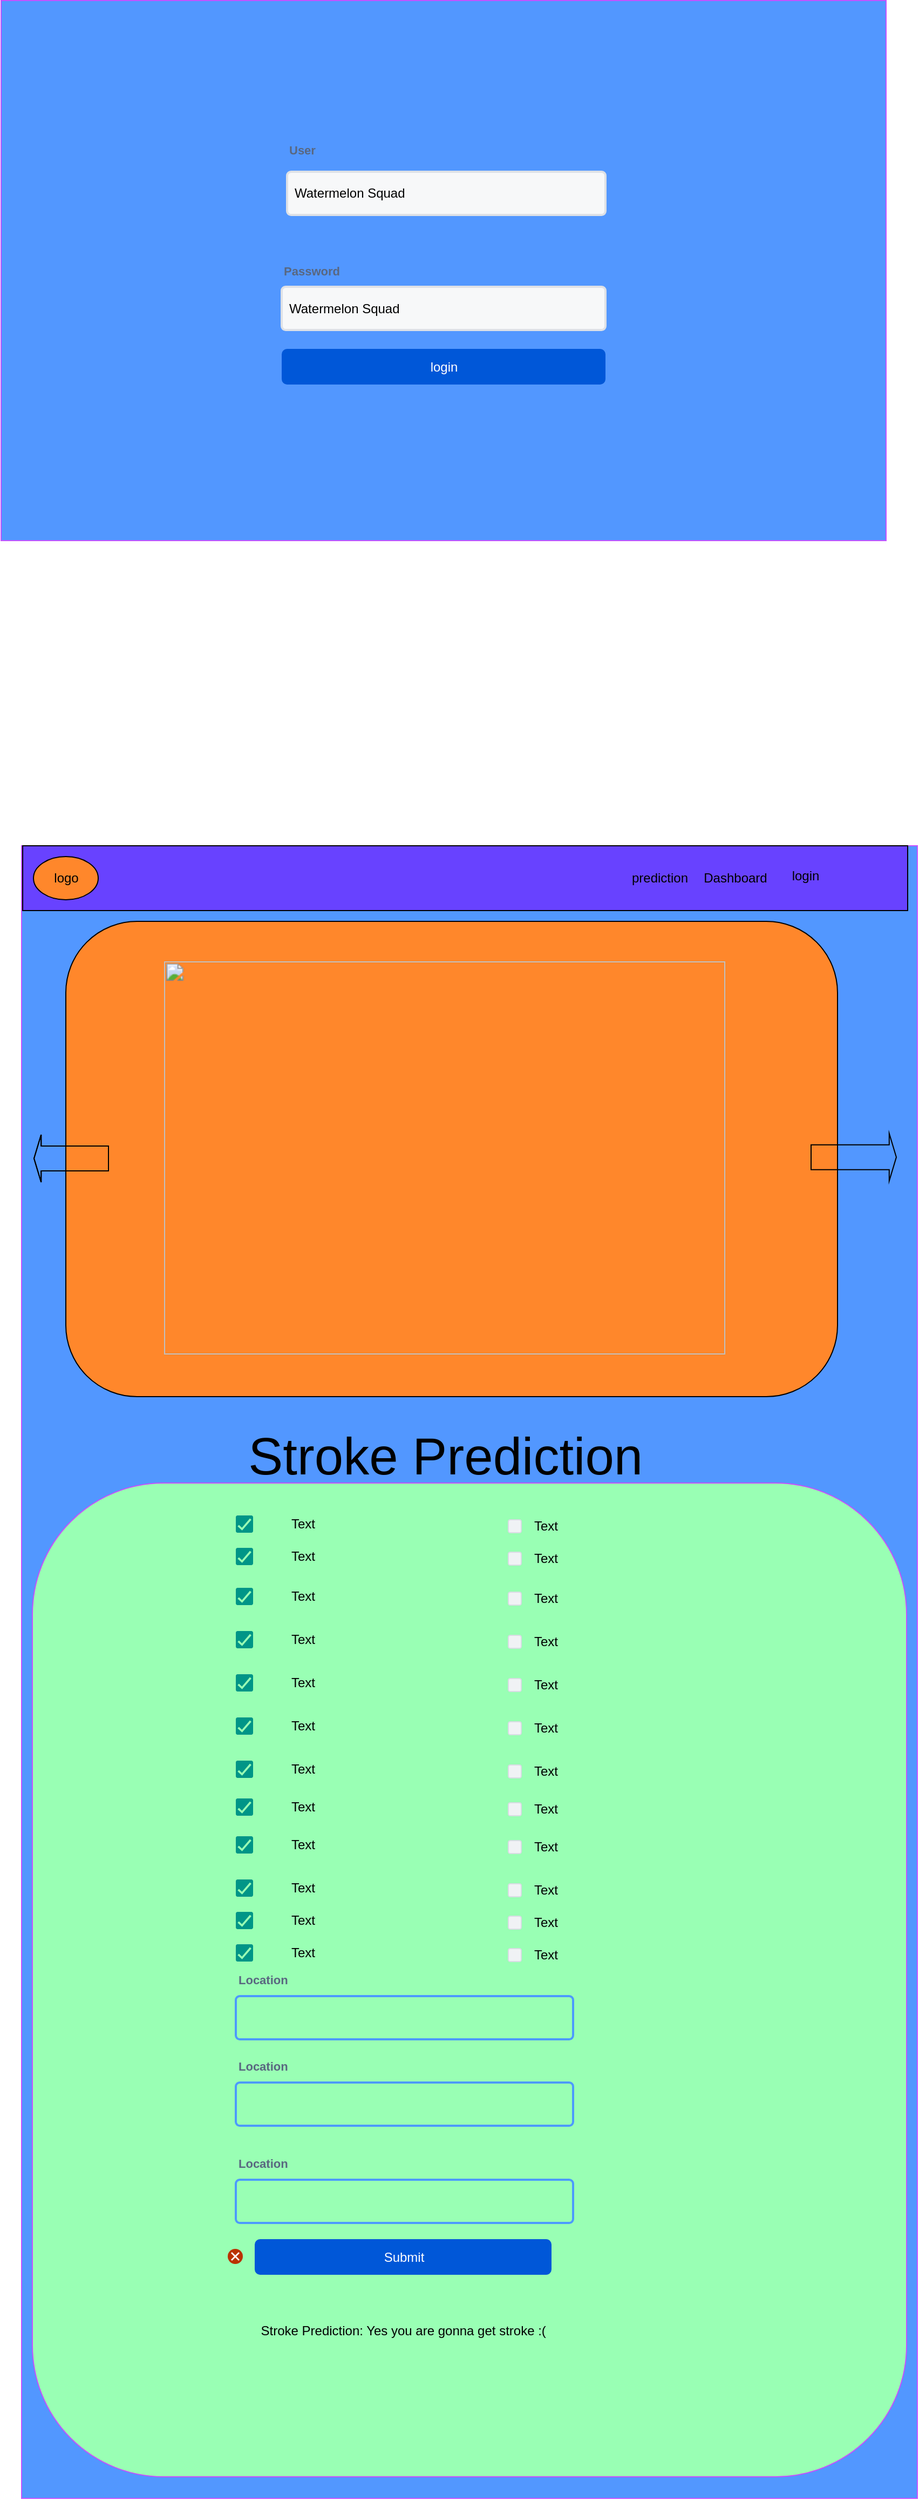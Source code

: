<mxfile version="20.5.1" type="gitlab">
  <diagram id="SufF_nu2OJNOMQO8J7LN" name="Page-1">
    <mxGraphModel dx="2105" dy="1802" grid="1" gridSize="10" guides="1" tooltips="1" connect="1" arrows="1" fold="1" page="1" pageScale="1" pageWidth="827" pageHeight="1169" math="0" shadow="0">
      <root>
        <mxCell id="0" />
        <mxCell id="1" parent="0" />
        <mxCell id="wcoGRWVRHfJYF1y5SD8f-71" value="" style="rounded=0;whiteSpace=wrap;html=1;strokeColor=#C552FF;fontSize=12;fillColor=#5297FF;direction=south;" vertex="1" parent="1">
          <mxGeometry x="-1" width="830" height="1530" as="geometry" />
        </mxCell>
        <mxCell id="wcoGRWVRHfJYF1y5SD8f-1" value="" style="rounded=0;whiteSpace=wrap;html=1;fillColor=#6842FF;" vertex="1" parent="1">
          <mxGeometry width="820" height="60" as="geometry" />
        </mxCell>
        <mxCell id="wcoGRWVRHfJYF1y5SD8f-3" value="Dashboard" style="text;html=1;resizable=0;autosize=1;align=center;verticalAlign=middle;points=[];fillColor=none;strokeColor=none;rounded=0;" vertex="1" parent="1">
          <mxGeometry x="620" y="15" width="80" height="30" as="geometry" />
        </mxCell>
        <mxCell id="wcoGRWVRHfJYF1y5SD8f-4" value="" style="ellipse;whiteSpace=wrap;html=1;fillColor=#FF872B;" vertex="1" parent="1">
          <mxGeometry x="10" y="10" width="60" height="40" as="geometry" />
        </mxCell>
        <mxCell id="wcoGRWVRHfJYF1y5SD8f-5" value="logo&lt;br&gt;" style="text;html=1;resizable=0;autosize=1;align=center;verticalAlign=middle;points=[];fillColor=none;strokeColor=none;rounded=0;" vertex="1" parent="1">
          <mxGeometry x="15" y="15" width="50" height="30" as="geometry" />
        </mxCell>
        <mxCell id="wcoGRWVRHfJYF1y5SD8f-6" value="" style="rounded=1;whiteSpace=wrap;html=1;fillColor=#FF872B;" vertex="1" parent="1">
          <mxGeometry x="40" y="70" width="715" height="440" as="geometry" />
        </mxCell>
        <mxCell id="wcoGRWVRHfJYF1y5SD8f-7" value="" style="shape=flexArrow;endArrow=classic;html=1;rounded=0;width=23;endSize=1.87;" edge="1" parent="1">
          <mxGeometry width="50" height="50" relative="1" as="geometry">
            <mxPoint x="730" y="288.33" as="sourcePoint" />
            <mxPoint x="810" y="288.33" as="targetPoint" />
          </mxGeometry>
        </mxCell>
        <mxCell id="wcoGRWVRHfJYF1y5SD8f-8" value="" style="shape=flexArrow;endArrow=classic;html=1;rounded=0;width=23;endSize=1.87;" edge="1" parent="1">
          <mxGeometry width="50" height="50" relative="1" as="geometry">
            <mxPoint x="80" y="289.5" as="sourcePoint" />
            <mxPoint x="10" y="289.5" as="targetPoint" />
            <Array as="points">
              <mxPoint x="-70" y="289.5" />
            </Array>
          </mxGeometry>
        </mxCell>
        <mxCell id="wcoGRWVRHfJYF1y5SD8f-9" value="&lt;img height=&quot;364&quot; width=&quot;520&quot; src=&quot;https://www.shutterstock.com/image-photo/man-having-heart-ache-holding-600w-567663562.jpg&quot;&gt;" style="text;html=1;resizable=1;autosize=1;align=center;verticalAlign=middle;points=[];fillColor=none;strokeColor=none;rounded=0;" vertex="1" parent="1">
          <mxGeometry x="240" y="170" width="300" height="240" as="geometry" />
        </mxCell>
        <mxCell id="wcoGRWVRHfJYF1y5SD8f-10" value="&lt;font style=&quot;font-size: 48px;&quot;&gt;Stroke Prediction&amp;nbsp;&lt;/font&gt;" style="text;html=1;resizable=0;autosize=1;align=center;verticalAlign=middle;points=[];fillColor=none;strokeColor=none;rounded=0;" vertex="1" parent="1">
          <mxGeometry x="197.5" y="530" width="400" height="70" as="geometry" />
        </mxCell>
        <mxCell id="wcoGRWVRHfJYF1y5SD8f-11" value="&lt;font style=&quot;font-size: 12px;&quot;&gt;login&lt;/font&gt;" style="text;html=1;resizable=0;autosize=1;align=center;verticalAlign=middle;points=[];fillColor=none;strokeColor=none;rounded=0;fontSize=48;" vertex="1" parent="1">
          <mxGeometry x="700" y="-20" width="50" height="70" as="geometry" />
        </mxCell>
        <mxCell id="wcoGRWVRHfJYF1y5SD8f-12" value="prediction" style="text;html=1;resizable=0;autosize=1;align=center;verticalAlign=middle;points=[];fillColor=none;strokeColor=none;rounded=0;fontSize=12;" vertex="1" parent="1">
          <mxGeometry x="550" y="15" width="80" height="30" as="geometry" />
        </mxCell>
        <mxCell id="wcoGRWVRHfJYF1y5SD8f-14" value="" style="rounded=1;whiteSpace=wrap;html=1;fontSize=12;fillColor=#99FFB4;direction=south;strokeColor=#C552FF;" vertex="1" parent="1">
          <mxGeometry x="9" y="590" width="810" height="920" as="geometry" />
        </mxCell>
        <mxCell id="wcoGRWVRHfJYF1y5SD8f-15" value="" style="dashed=0;labelPosition=right;align=left;shape=mxgraph.gmdl.checkbox;strokeColor=none;fillColor=#009587;strokeWidth=2;aspect=fixed;sketch=0;fontSize=12;" vertex="1" parent="1">
          <mxGeometry x="197.5" y="620" width="16" height="16" as="geometry" />
        </mxCell>
        <mxCell id="wcoGRWVRHfJYF1y5SD8f-16" value="Text" style="text;html=1;strokeColor=none;fillColor=none;align=center;verticalAlign=middle;whiteSpace=wrap;rounded=0;fontSize=12;" vertex="1" parent="1">
          <mxGeometry x="230" y="613" width="60" height="30" as="geometry" />
        </mxCell>
        <mxCell id="wcoGRWVRHfJYF1y5SD8f-22" value="Text" style="rounded=1;fillColor=#F0F2F5;strokeColor=#D8DCE3;align=left;verticalAlign=middle;fontStyle=0;fontSize=12;labelPosition=right;verticalLabelPosition=middle;spacingLeft=10;html=1;shadow=0;dashed=0" vertex="1" parent="1">
          <mxGeometry x="450" y="624" width="12" height="12" as="geometry" />
        </mxCell>
        <mxCell id="wcoGRWVRHfJYF1y5SD8f-24" value="" style="dashed=0;labelPosition=right;align=left;shape=mxgraph.gmdl.checkbox;strokeColor=none;fillColor=#009587;strokeWidth=2;aspect=fixed;sketch=0;fontSize=12;" vertex="1" parent="1">
          <mxGeometry x="197.5" y="650" width="16" height="16" as="geometry" />
        </mxCell>
        <mxCell id="wcoGRWVRHfJYF1y5SD8f-25" value="Text" style="text;html=1;strokeColor=none;fillColor=none;align=center;verticalAlign=middle;whiteSpace=wrap;rounded=0;fontSize=12;" vertex="1" parent="1">
          <mxGeometry x="230" y="643" width="60" height="30" as="geometry" />
        </mxCell>
        <mxCell id="wcoGRWVRHfJYF1y5SD8f-26" value="Text" style="rounded=1;fillColor=#F0F2F5;strokeColor=#D8DCE3;align=left;verticalAlign=middle;fontStyle=0;fontSize=12;labelPosition=right;verticalLabelPosition=middle;spacingLeft=10;html=1;shadow=0;dashed=0" vertex="1" parent="1">
          <mxGeometry x="450" y="654" width="12" height="12" as="geometry" />
        </mxCell>
        <mxCell id="wcoGRWVRHfJYF1y5SD8f-27" value="" style="dashed=0;labelPosition=right;align=left;shape=mxgraph.gmdl.checkbox;strokeColor=none;fillColor=#009587;strokeWidth=2;aspect=fixed;sketch=0;fontSize=12;" vertex="1" parent="1">
          <mxGeometry x="197.5" y="687" width="16" height="16" as="geometry" />
        </mxCell>
        <mxCell id="wcoGRWVRHfJYF1y5SD8f-28" value="Text" style="text;html=1;strokeColor=none;fillColor=none;align=center;verticalAlign=middle;whiteSpace=wrap;rounded=0;fontSize=12;" vertex="1" parent="1">
          <mxGeometry x="230" y="680" width="60" height="30" as="geometry" />
        </mxCell>
        <mxCell id="wcoGRWVRHfJYF1y5SD8f-29" value="Text" style="rounded=1;fillColor=#F0F2F5;strokeColor=#D8DCE3;align=left;verticalAlign=middle;fontStyle=0;fontSize=12;labelPosition=right;verticalLabelPosition=middle;spacingLeft=10;html=1;shadow=0;dashed=0" vertex="1" parent="1">
          <mxGeometry x="450" y="691" width="12" height="12" as="geometry" />
        </mxCell>
        <mxCell id="wcoGRWVRHfJYF1y5SD8f-30" value="" style="dashed=0;labelPosition=right;align=left;shape=mxgraph.gmdl.checkbox;strokeColor=none;fillColor=#009587;strokeWidth=2;aspect=fixed;sketch=0;fontSize=12;" vertex="1" parent="1">
          <mxGeometry x="197.5" y="727" width="16" height="16" as="geometry" />
        </mxCell>
        <mxCell id="wcoGRWVRHfJYF1y5SD8f-31" value="Text" style="text;html=1;strokeColor=none;fillColor=none;align=center;verticalAlign=middle;whiteSpace=wrap;rounded=0;fontSize=12;" vertex="1" parent="1">
          <mxGeometry x="230" y="720" width="60" height="30" as="geometry" />
        </mxCell>
        <mxCell id="wcoGRWVRHfJYF1y5SD8f-32" value="Text" style="rounded=1;fillColor=#F0F2F5;strokeColor=#D8DCE3;align=left;verticalAlign=middle;fontStyle=0;fontSize=12;labelPosition=right;verticalLabelPosition=middle;spacingLeft=10;html=1;shadow=0;dashed=0" vertex="1" parent="1">
          <mxGeometry x="450" y="731" width="12" height="12" as="geometry" />
        </mxCell>
        <mxCell id="wcoGRWVRHfJYF1y5SD8f-33" value="" style="dashed=0;labelPosition=right;align=left;shape=mxgraph.gmdl.checkbox;strokeColor=none;fillColor=#009587;strokeWidth=2;aspect=fixed;sketch=0;fontSize=12;" vertex="1" parent="1">
          <mxGeometry x="197.5" y="767" width="16" height="16" as="geometry" />
        </mxCell>
        <mxCell id="wcoGRWVRHfJYF1y5SD8f-34" value="Text" style="text;html=1;strokeColor=none;fillColor=none;align=center;verticalAlign=middle;whiteSpace=wrap;rounded=0;fontSize=12;" vertex="1" parent="1">
          <mxGeometry x="230" y="760" width="60" height="30" as="geometry" />
        </mxCell>
        <mxCell id="wcoGRWVRHfJYF1y5SD8f-35" value="Text" style="rounded=1;fillColor=#F0F2F5;strokeColor=#D8DCE3;align=left;verticalAlign=middle;fontStyle=0;fontSize=12;labelPosition=right;verticalLabelPosition=middle;spacingLeft=10;html=1;shadow=0;dashed=0" vertex="1" parent="1">
          <mxGeometry x="450" y="771" width="12" height="12" as="geometry" />
        </mxCell>
        <mxCell id="wcoGRWVRHfJYF1y5SD8f-36" value="" style="dashed=0;labelPosition=right;align=left;shape=mxgraph.gmdl.checkbox;strokeColor=none;fillColor=#009587;strokeWidth=2;aspect=fixed;sketch=0;fontSize=12;" vertex="1" parent="1">
          <mxGeometry x="197.5" y="807" width="16" height="16" as="geometry" />
        </mxCell>
        <mxCell id="wcoGRWVRHfJYF1y5SD8f-37" value="Text" style="text;html=1;strokeColor=none;fillColor=none;align=center;verticalAlign=middle;whiteSpace=wrap;rounded=0;fontSize=12;" vertex="1" parent="1">
          <mxGeometry x="230" y="800" width="60" height="30" as="geometry" />
        </mxCell>
        <mxCell id="wcoGRWVRHfJYF1y5SD8f-38" value="Text" style="rounded=1;fillColor=#F0F2F5;strokeColor=#D8DCE3;align=left;verticalAlign=middle;fontStyle=0;fontSize=12;labelPosition=right;verticalLabelPosition=middle;spacingLeft=10;html=1;shadow=0;dashed=0" vertex="1" parent="1">
          <mxGeometry x="450" y="811" width="12" height="12" as="geometry" />
        </mxCell>
        <mxCell id="wcoGRWVRHfJYF1y5SD8f-39" value="" style="dashed=0;labelPosition=right;align=left;shape=mxgraph.gmdl.checkbox;strokeColor=none;fillColor=#009587;strokeWidth=2;aspect=fixed;sketch=0;fontSize=12;" vertex="1" parent="1">
          <mxGeometry x="197.5" y="847" width="16" height="16" as="geometry" />
        </mxCell>
        <mxCell id="wcoGRWVRHfJYF1y5SD8f-40" value="Text" style="text;html=1;strokeColor=none;fillColor=none;align=center;verticalAlign=middle;whiteSpace=wrap;rounded=0;fontSize=12;" vertex="1" parent="1">
          <mxGeometry x="230" y="840" width="60" height="30" as="geometry" />
        </mxCell>
        <mxCell id="wcoGRWVRHfJYF1y5SD8f-41" value="Text" style="rounded=1;fillColor=#F0F2F5;strokeColor=#D8DCE3;align=left;verticalAlign=middle;fontStyle=0;fontSize=12;labelPosition=right;verticalLabelPosition=middle;spacingLeft=10;html=1;shadow=0;dashed=0" vertex="1" parent="1">
          <mxGeometry x="450" y="851" width="12" height="12" as="geometry" />
        </mxCell>
        <mxCell id="wcoGRWVRHfJYF1y5SD8f-42" value="" style="dashed=0;labelPosition=right;align=left;shape=mxgraph.gmdl.checkbox;strokeColor=none;fillColor=#009587;strokeWidth=2;aspect=fixed;sketch=0;fontSize=12;" vertex="1" parent="1">
          <mxGeometry x="197.5" y="882" width="16" height="16" as="geometry" />
        </mxCell>
        <mxCell id="wcoGRWVRHfJYF1y5SD8f-43" value="Text" style="text;html=1;strokeColor=none;fillColor=none;align=center;verticalAlign=middle;whiteSpace=wrap;rounded=0;fontSize=12;" vertex="1" parent="1">
          <mxGeometry x="230" y="875" width="60" height="30" as="geometry" />
        </mxCell>
        <mxCell id="wcoGRWVRHfJYF1y5SD8f-44" value="Text" style="rounded=1;fillColor=#F0F2F5;strokeColor=#D8DCE3;align=left;verticalAlign=middle;fontStyle=0;fontSize=12;labelPosition=right;verticalLabelPosition=middle;spacingLeft=10;html=1;shadow=0;dashed=0" vertex="1" parent="1">
          <mxGeometry x="450" y="886" width="12" height="12" as="geometry" />
        </mxCell>
        <mxCell id="wcoGRWVRHfJYF1y5SD8f-45" value="" style="dashed=0;labelPosition=right;align=left;shape=mxgraph.gmdl.checkbox;strokeColor=none;fillColor=#009587;strokeWidth=2;aspect=fixed;sketch=0;fontSize=12;" vertex="1" parent="1">
          <mxGeometry x="197.5" y="917" width="16" height="16" as="geometry" />
        </mxCell>
        <mxCell id="wcoGRWVRHfJYF1y5SD8f-46" value="Text" style="text;html=1;strokeColor=none;fillColor=none;align=center;verticalAlign=middle;whiteSpace=wrap;rounded=0;fontSize=12;" vertex="1" parent="1">
          <mxGeometry x="230" y="910" width="60" height="30" as="geometry" />
        </mxCell>
        <mxCell id="wcoGRWVRHfJYF1y5SD8f-47" value="Text" style="rounded=1;fillColor=#F0F2F5;strokeColor=#D8DCE3;align=left;verticalAlign=middle;fontStyle=0;fontSize=12;labelPosition=right;verticalLabelPosition=middle;spacingLeft=10;html=1;shadow=0;dashed=0" vertex="1" parent="1">
          <mxGeometry x="450" y="921" width="12" height="12" as="geometry" />
        </mxCell>
        <mxCell id="wcoGRWVRHfJYF1y5SD8f-48" value="" style="dashed=0;labelPosition=right;align=left;shape=mxgraph.gmdl.checkbox;strokeColor=none;fillColor=#009587;strokeWidth=2;aspect=fixed;sketch=0;fontSize=12;" vertex="1" parent="1">
          <mxGeometry x="197.5" y="957" width="16" height="16" as="geometry" />
        </mxCell>
        <mxCell id="wcoGRWVRHfJYF1y5SD8f-49" value="Text" style="text;html=1;strokeColor=none;fillColor=none;align=center;verticalAlign=middle;whiteSpace=wrap;rounded=0;fontSize=12;" vertex="1" parent="1">
          <mxGeometry x="230" y="950" width="60" height="30" as="geometry" />
        </mxCell>
        <mxCell id="wcoGRWVRHfJYF1y5SD8f-50" value="Text" style="rounded=1;fillColor=#F0F2F5;strokeColor=#D8DCE3;align=left;verticalAlign=middle;fontStyle=0;fontSize=12;labelPosition=right;verticalLabelPosition=middle;spacingLeft=10;html=1;shadow=0;dashed=0" vertex="1" parent="1">
          <mxGeometry x="450" y="961" width="12" height="12" as="geometry" />
        </mxCell>
        <mxCell id="wcoGRWVRHfJYF1y5SD8f-51" value="" style="dashed=0;labelPosition=right;align=left;shape=mxgraph.gmdl.checkbox;strokeColor=none;fillColor=#009587;strokeWidth=2;aspect=fixed;sketch=0;fontSize=12;" vertex="1" parent="1">
          <mxGeometry x="197.5" y="987" width="16" height="16" as="geometry" />
        </mxCell>
        <mxCell id="wcoGRWVRHfJYF1y5SD8f-52" value="Text" style="text;html=1;strokeColor=none;fillColor=none;align=center;verticalAlign=middle;whiteSpace=wrap;rounded=0;fontSize=12;" vertex="1" parent="1">
          <mxGeometry x="230" y="980" width="60" height="30" as="geometry" />
        </mxCell>
        <mxCell id="wcoGRWVRHfJYF1y5SD8f-53" value="Text" style="rounded=1;fillColor=#F0F2F5;strokeColor=#D8DCE3;align=left;verticalAlign=middle;fontStyle=0;fontSize=12;labelPosition=right;verticalLabelPosition=middle;spacingLeft=10;html=1;shadow=0;dashed=0" vertex="1" parent="1">
          <mxGeometry x="450" y="991" width="12" height="12" as="geometry" />
        </mxCell>
        <mxCell id="wcoGRWVRHfJYF1y5SD8f-54" value="" style="dashed=0;labelPosition=right;align=left;shape=mxgraph.gmdl.checkbox;strokeColor=none;fillColor=#009587;strokeWidth=2;aspect=fixed;sketch=0;fontSize=12;" vertex="1" parent="1">
          <mxGeometry x="197.5" y="1017" width="16" height="16" as="geometry" />
        </mxCell>
        <mxCell id="wcoGRWVRHfJYF1y5SD8f-55" value="Text" style="text;html=1;strokeColor=none;fillColor=none;align=center;verticalAlign=middle;whiteSpace=wrap;rounded=0;fontSize=12;" vertex="1" parent="1">
          <mxGeometry x="230" y="1010" width="60" height="30" as="geometry" />
        </mxCell>
        <mxCell id="wcoGRWVRHfJYF1y5SD8f-56" value="Text" style="rounded=1;fillColor=#F0F2F5;strokeColor=#D8DCE3;align=left;verticalAlign=middle;fontStyle=0;fontSize=12;labelPosition=right;verticalLabelPosition=middle;spacingLeft=10;html=1;shadow=0;dashed=0" vertex="1" parent="1">
          <mxGeometry x="450" y="1021" width="12" height="12" as="geometry" />
        </mxCell>
        <mxCell id="wcoGRWVRHfJYF1y5SD8f-57" value="Location" style="fillColor=none;strokeColor=none;html=1;fontSize=11;fontStyle=0;align=left;fontColor=#596780;fontStyle=1;fontSize=11" vertex="1" parent="1">
          <mxGeometry x="197.5" y="1040" width="240" height="20" as="geometry" />
        </mxCell>
        <mxCell id="wcoGRWVRHfJYF1y5SD8f-58" value="" style="rounded=1;arcSize=9;align=left;spacingLeft=5;strokeColor=#4C9AFF;html=1;strokeWidth=2;fontSize=12;fillColor=#99FFB4;" vertex="1" parent="1">
          <mxGeometry x="197.5" y="1065" width="312.5" height="40" as="geometry" />
        </mxCell>
        <mxCell id="wcoGRWVRHfJYF1y5SD8f-59" value="Location" style="fillColor=none;strokeColor=none;html=1;fontSize=11;fontStyle=0;align=left;fontColor=#596780;fontStyle=1;fontSize=11" vertex="1" parent="1">
          <mxGeometry x="197.5" y="1120" width="240" height="20" as="geometry" />
        </mxCell>
        <mxCell id="wcoGRWVRHfJYF1y5SD8f-60" value="" style="rounded=1;arcSize=9;align=left;spacingLeft=5;strokeColor=#4C9AFF;html=1;strokeWidth=2;fontSize=12;fillColor=#99FFB4;" vertex="1" parent="1">
          <mxGeometry x="197.5" y="1145" width="312.5" height="40" as="geometry" />
        </mxCell>
        <mxCell id="wcoGRWVRHfJYF1y5SD8f-61" value="Location" style="fillColor=none;strokeColor=none;html=1;fontSize=11;fontStyle=0;align=left;fontColor=#596780;fontStyle=1;fontSize=11" vertex="1" parent="1">
          <mxGeometry x="197.5" y="1210" width="240" height="20" as="geometry" />
        </mxCell>
        <mxCell id="wcoGRWVRHfJYF1y5SD8f-62" value="" style="rounded=1;arcSize=9;align=left;spacingLeft=5;strokeColor=#4C9AFF;html=1;strokeWidth=2;fontSize=12;fillColor=#99FFB4;" vertex="1" parent="1">
          <mxGeometry x="197.5" y="1235" width="312.5" height="40" as="geometry" />
        </mxCell>
        <mxCell id="wcoGRWVRHfJYF1y5SD8f-63" value="Submit" style="rounded=1;fillColor=#0057D8;align=center;strokeColor=none;html=1;fontColor=#ffffff;fontSize=12;sketch=0;" vertex="1" parent="1">
          <mxGeometry x="215" y="1290" width="275" height="33" as="geometry" />
        </mxCell>
        <mxCell id="wcoGRWVRHfJYF1y5SD8f-64" value="" style="html=1;shadow=0;dashed=0;shape=mxgraph.atlassian.close;fillColor=#BA3200;strokeColor=none;html=1;sketch=0;fontSize=12;" vertex="1" parent="1">
          <mxGeometry x="190" y="1299" width="14" height="14" as="geometry" />
        </mxCell>
        <mxCell id="wcoGRWVRHfJYF1y5SD8f-66" value="Stroke Prediction: Yes you are gonna get stroke :(&amp;nbsp;" style="text;html=1;resizable=0;autosize=1;align=center;verticalAlign=middle;points=[];fillColor=none;strokeColor=none;rounded=0;fontSize=12;" vertex="1" parent="1">
          <mxGeometry x="208.75" y="1360" width="290" height="30" as="geometry" />
        </mxCell>
        <mxCell id="wcoGRWVRHfJYF1y5SD8f-73" value="" style="rounded=0;whiteSpace=wrap;html=1;strokeColor=#C552FF;fontSize=12;fillColor=#5297FF;" vertex="1" parent="1">
          <mxGeometry x="-20" y="-782.5" width="820" height="500" as="geometry" />
        </mxCell>
        <mxCell id="wcoGRWVRHfJYF1y5SD8f-74" value="User" style="fillColor=none;strokeColor=none;html=1;fontSize=11;fontStyle=0;align=left;fontColor=#596780;fontStyle=1;fontSize=11" vertex="1" parent="1">
          <mxGeometry x="245" y="-654" width="240" height="20" as="geometry" />
        </mxCell>
        <mxCell id="wcoGRWVRHfJYF1y5SD8f-75" value="Watermelon Squad" style="rounded=1;arcSize=9;fillColor=#F7F8F9;align=left;spacingLeft=5;strokeColor=#DEE1E6;html=1;strokeWidth=2;fontSize=12" vertex="1" parent="1">
          <mxGeometry x="245" y="-624" width="295" height="40" as="geometry" />
        </mxCell>
        <mxCell id="wcoGRWVRHfJYF1y5SD8f-76" value="Password" style="fillColor=none;strokeColor=none;html=1;fontSize=11;fontStyle=0;align=left;fontColor=#596780;fontStyle=1;fontSize=11" vertex="1" parent="1">
          <mxGeometry x="240" y="-542.5" width="240" height="20" as="geometry" />
        </mxCell>
        <mxCell id="wcoGRWVRHfJYF1y5SD8f-77" value="Watermelon Squad" style="rounded=1;arcSize=9;fillColor=#F7F8F9;align=left;spacingLeft=5;strokeColor=#DEE1E6;html=1;strokeWidth=2;fontSize=12" vertex="1" parent="1">
          <mxGeometry x="240" y="-517.5" width="300" height="40" as="geometry" />
        </mxCell>
        <mxCell id="wcoGRWVRHfJYF1y5SD8f-78" value="login" style="rounded=1;fillColor=#0057D8;align=center;strokeColor=none;html=1;fontColor=#ffffff;fontSize=12;sketch=0;" vertex="1" parent="1">
          <mxGeometry x="240" y="-460" width="300" height="33" as="geometry" />
        </mxCell>
      </root>
    </mxGraphModel>
  </diagram>
</mxfile>
